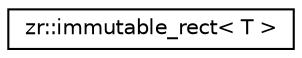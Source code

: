 digraph "Graphical Class Hierarchy"
{
 // LATEX_PDF_SIZE
  edge [fontname="Helvetica",fontsize="10",labelfontname="Helvetica",labelfontsize="10"];
  node [fontname="Helvetica",fontsize="10",shape=record];
  rankdir="LR";
  Node0 [label="zr::immutable_rect\< T \>",height=0.2,width=0.4,color="black", fillcolor="white", style="filled",URL="$classzr_1_1immutable__rect.html",tooltip=" "];
}

